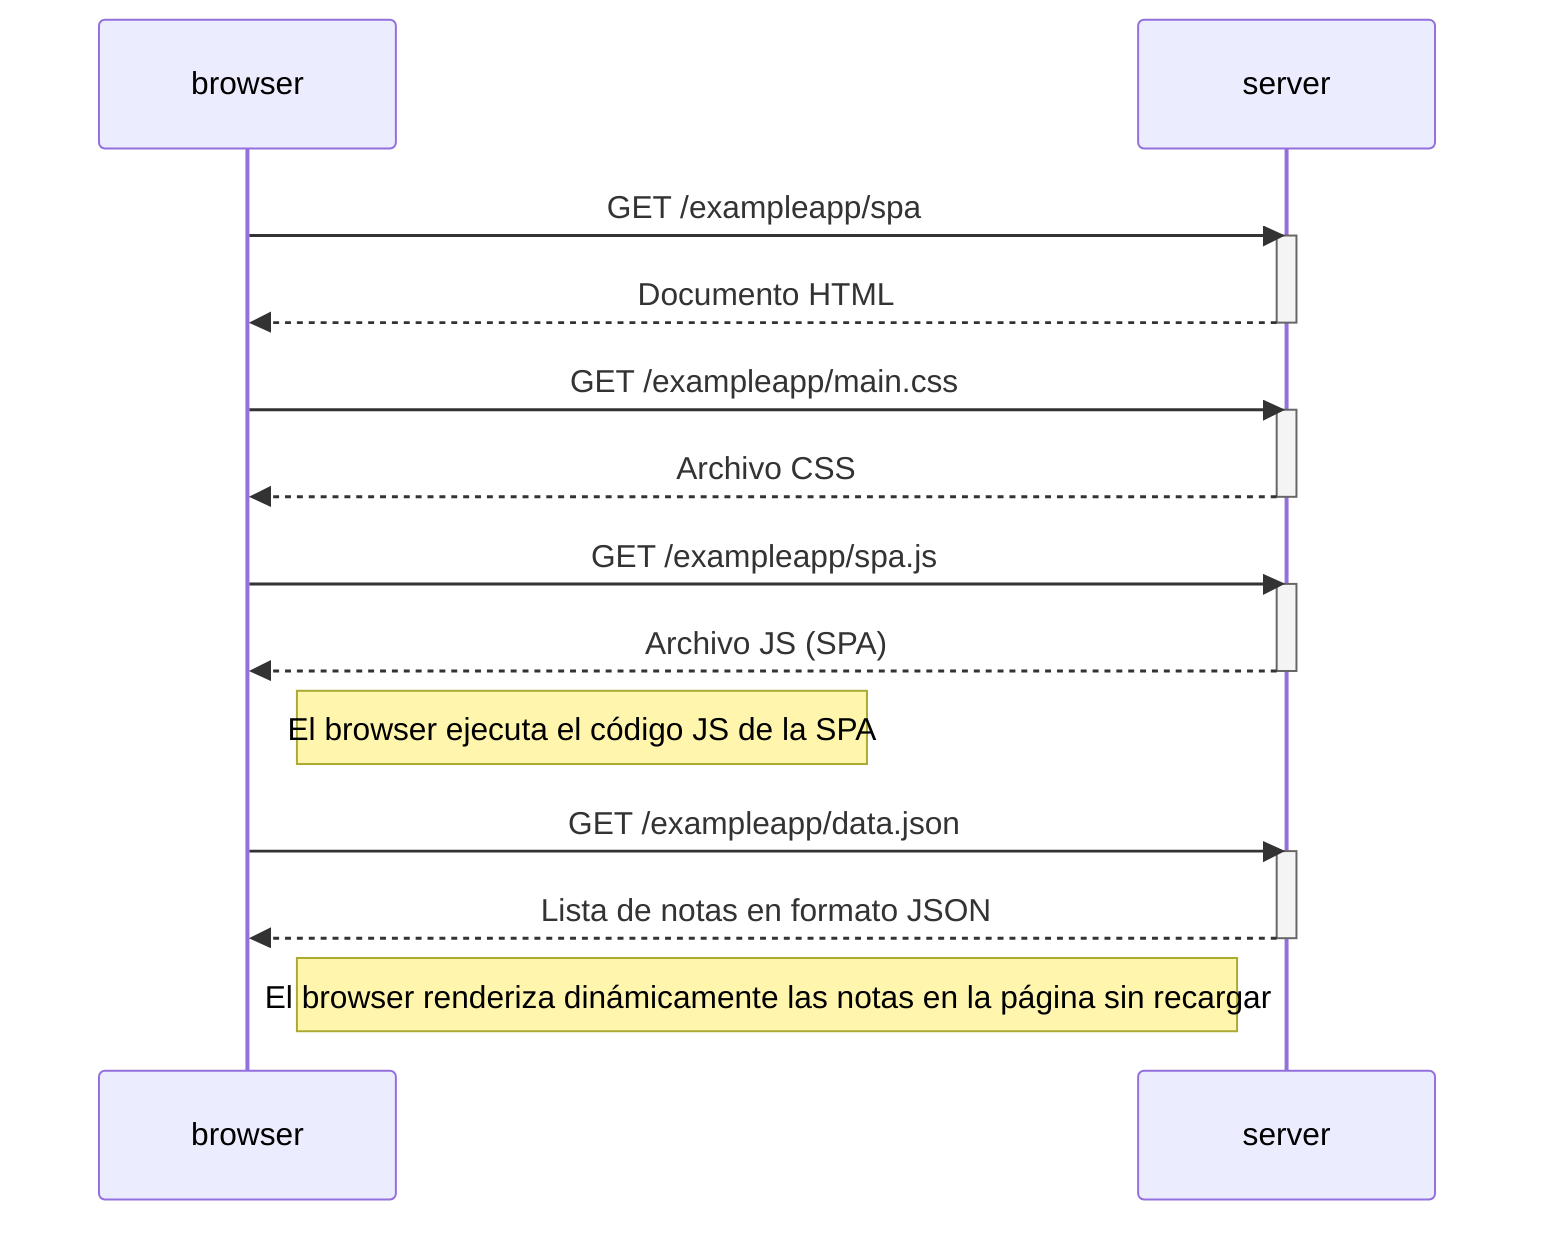---
id: 9021ad7a-f2f0-49a2-af22-e59e40932dba
---
sequenceDiagram
    participant browser
    participant server

    browser->>server: GET /exampleapp/spa
    activate server
    server-->>browser: Documento HTML
    deactivate server

    browser->>server: GET /exampleapp/main.css
    activate server
    server-->>browser: Archivo CSS
    deactivate server

    browser->>server: GET /exampleapp/spa.js
    activate server
    server-->>browser: Archivo JS (SPA)
    deactivate server

    Note right of browser: El browser ejecuta el código JS de la SPA

    browser->>server: GET /exampleapp/data.json
    activate server
    server-->>browser: Lista de notas en formato JSON
    deactivate server

    Note right of browser: El browser renderiza dinámicamente las notas en la página sin recargar